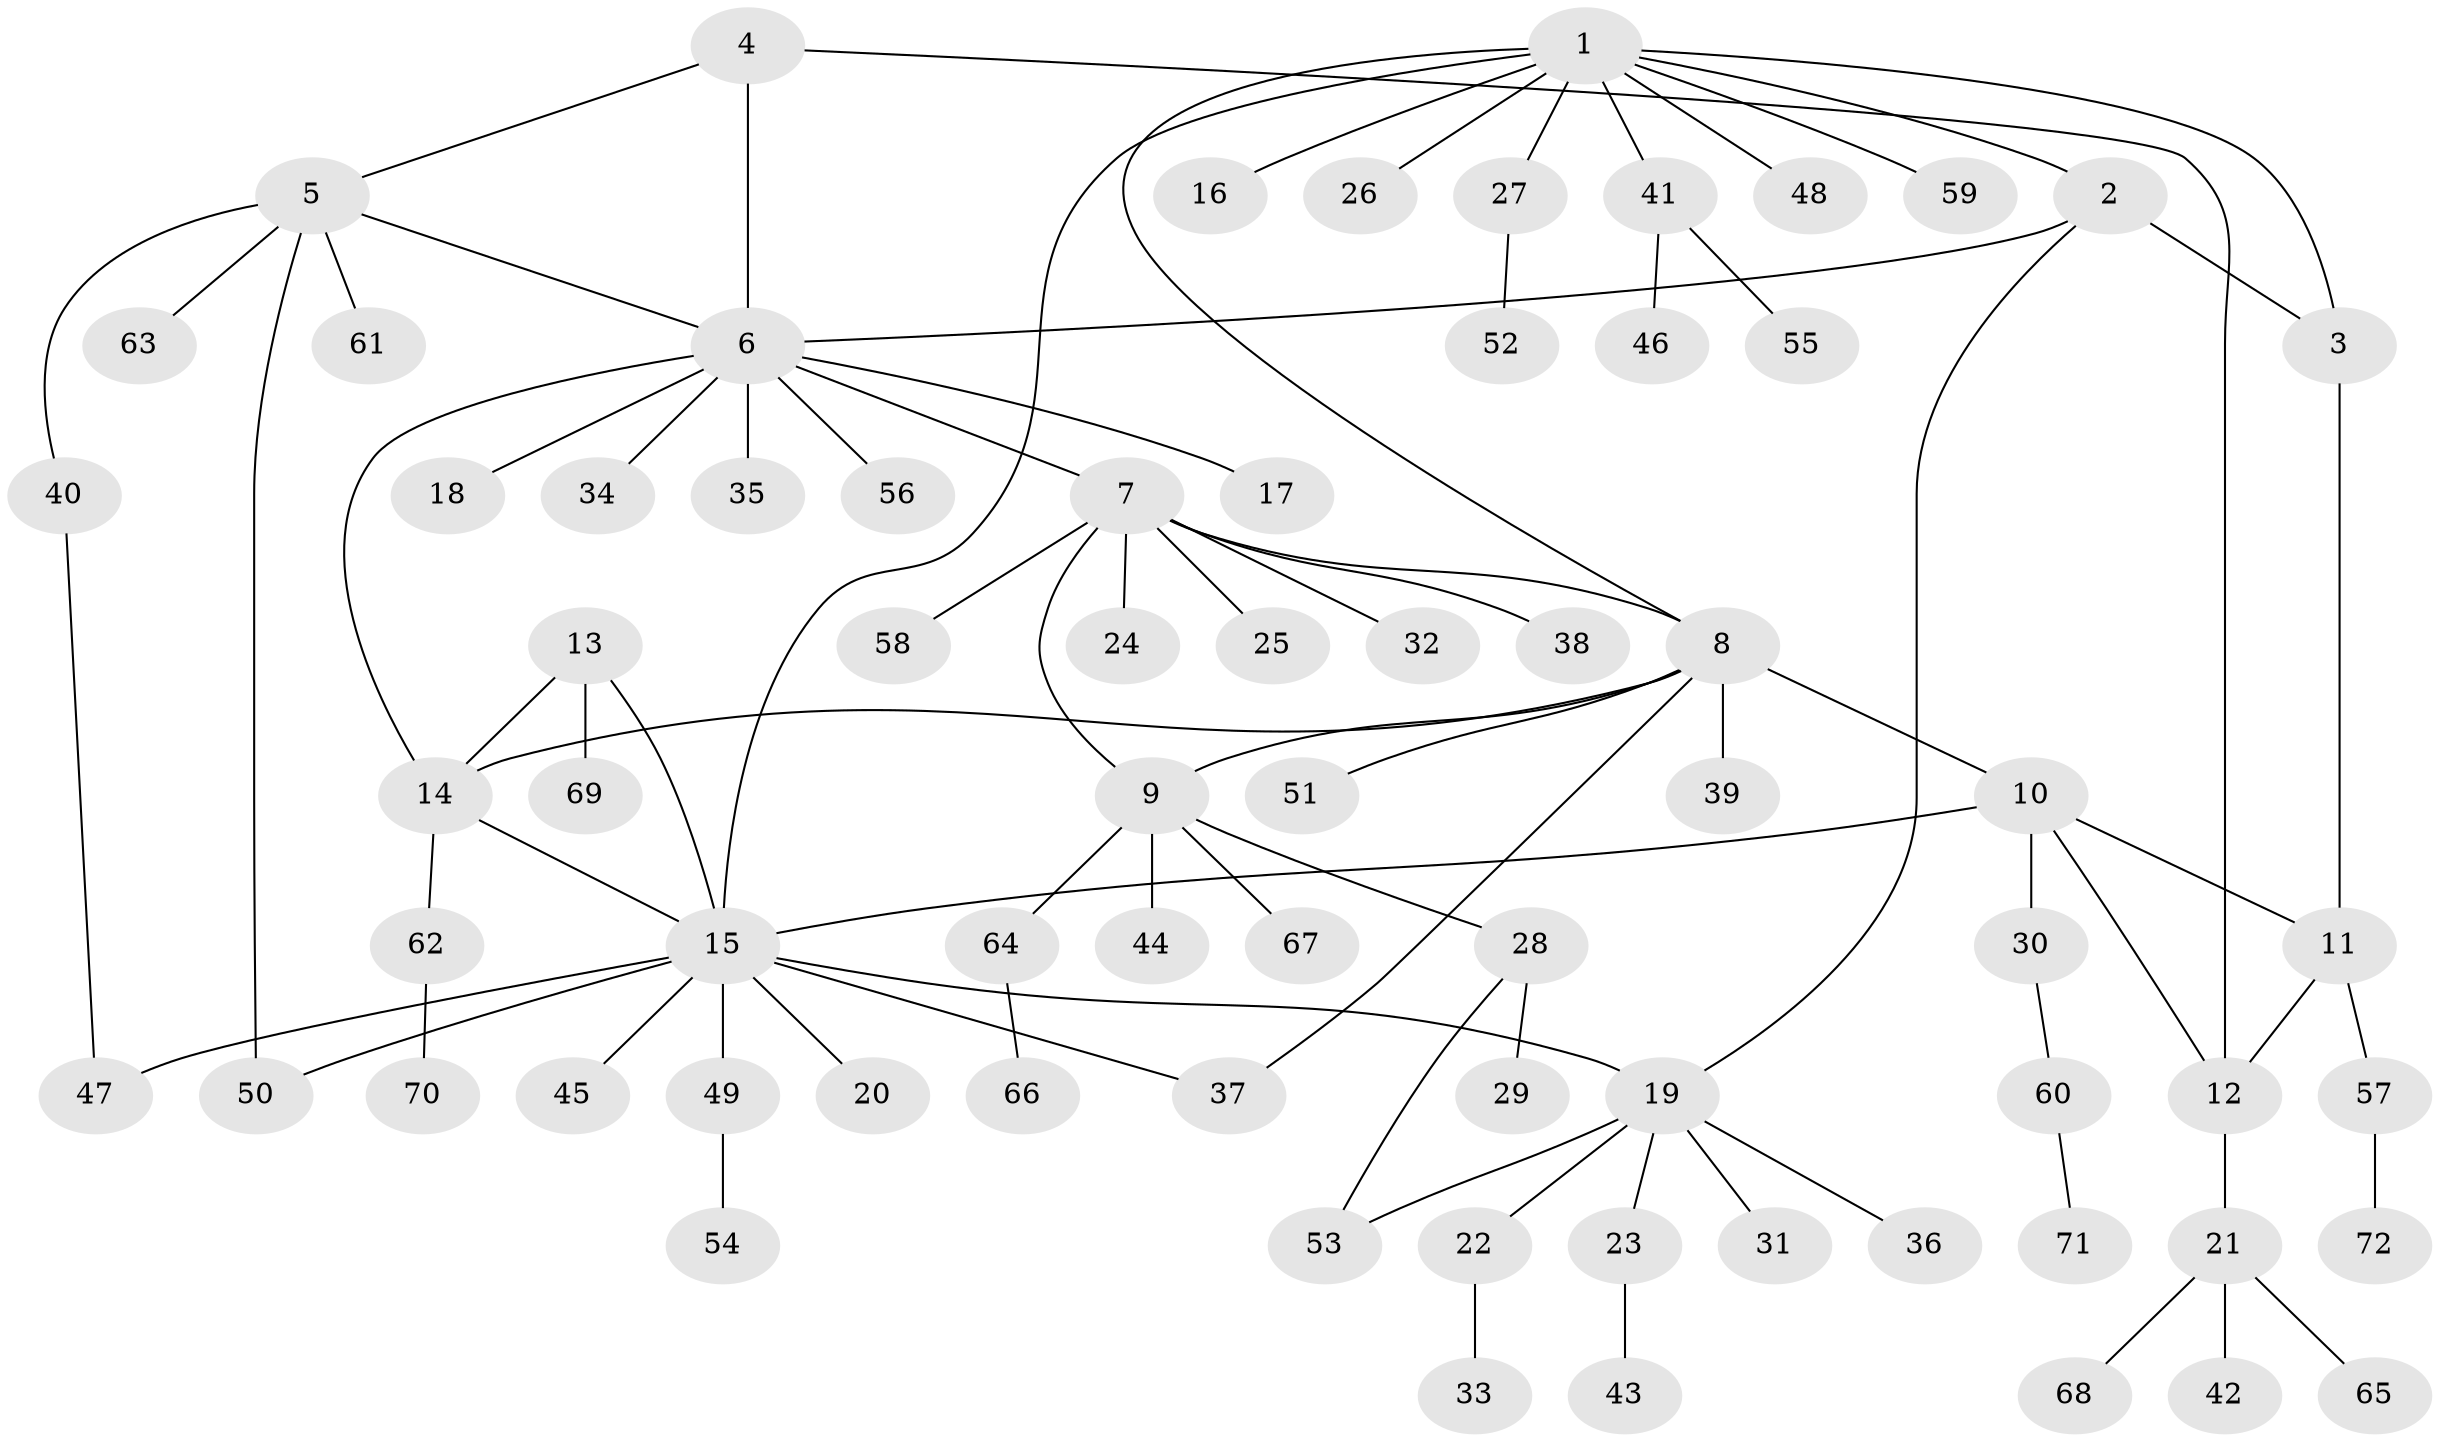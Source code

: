 // Generated by graph-tools (version 1.1) at 2025/37/03/09/25 02:37:44]
// undirected, 72 vertices, 87 edges
graph export_dot {
graph [start="1"]
  node [color=gray90,style=filled];
  1;
  2;
  3;
  4;
  5;
  6;
  7;
  8;
  9;
  10;
  11;
  12;
  13;
  14;
  15;
  16;
  17;
  18;
  19;
  20;
  21;
  22;
  23;
  24;
  25;
  26;
  27;
  28;
  29;
  30;
  31;
  32;
  33;
  34;
  35;
  36;
  37;
  38;
  39;
  40;
  41;
  42;
  43;
  44;
  45;
  46;
  47;
  48;
  49;
  50;
  51;
  52;
  53;
  54;
  55;
  56;
  57;
  58;
  59;
  60;
  61;
  62;
  63;
  64;
  65;
  66;
  67;
  68;
  69;
  70;
  71;
  72;
  1 -- 2;
  1 -- 3;
  1 -- 8;
  1 -- 15;
  1 -- 16;
  1 -- 26;
  1 -- 27;
  1 -- 41;
  1 -- 48;
  1 -- 59;
  2 -- 3;
  2 -- 6;
  2 -- 19;
  3 -- 11;
  4 -- 5;
  4 -- 6;
  4 -- 12;
  5 -- 6;
  5 -- 40;
  5 -- 50;
  5 -- 61;
  5 -- 63;
  6 -- 7;
  6 -- 14;
  6 -- 17;
  6 -- 18;
  6 -- 34;
  6 -- 35;
  6 -- 56;
  7 -- 8;
  7 -- 9;
  7 -- 24;
  7 -- 25;
  7 -- 32;
  7 -- 38;
  7 -- 58;
  8 -- 9;
  8 -- 10;
  8 -- 14;
  8 -- 37;
  8 -- 39;
  8 -- 51;
  9 -- 28;
  9 -- 44;
  9 -- 64;
  9 -- 67;
  10 -- 11;
  10 -- 12;
  10 -- 15;
  10 -- 30;
  11 -- 12;
  11 -- 57;
  12 -- 21;
  13 -- 14;
  13 -- 15;
  13 -- 69;
  14 -- 15;
  14 -- 62;
  15 -- 19;
  15 -- 20;
  15 -- 37;
  15 -- 45;
  15 -- 47;
  15 -- 49;
  15 -- 50;
  19 -- 22;
  19 -- 23;
  19 -- 31;
  19 -- 36;
  19 -- 53;
  21 -- 42;
  21 -- 65;
  21 -- 68;
  22 -- 33;
  23 -- 43;
  27 -- 52;
  28 -- 29;
  28 -- 53;
  30 -- 60;
  40 -- 47;
  41 -- 46;
  41 -- 55;
  49 -- 54;
  57 -- 72;
  60 -- 71;
  62 -- 70;
  64 -- 66;
}
